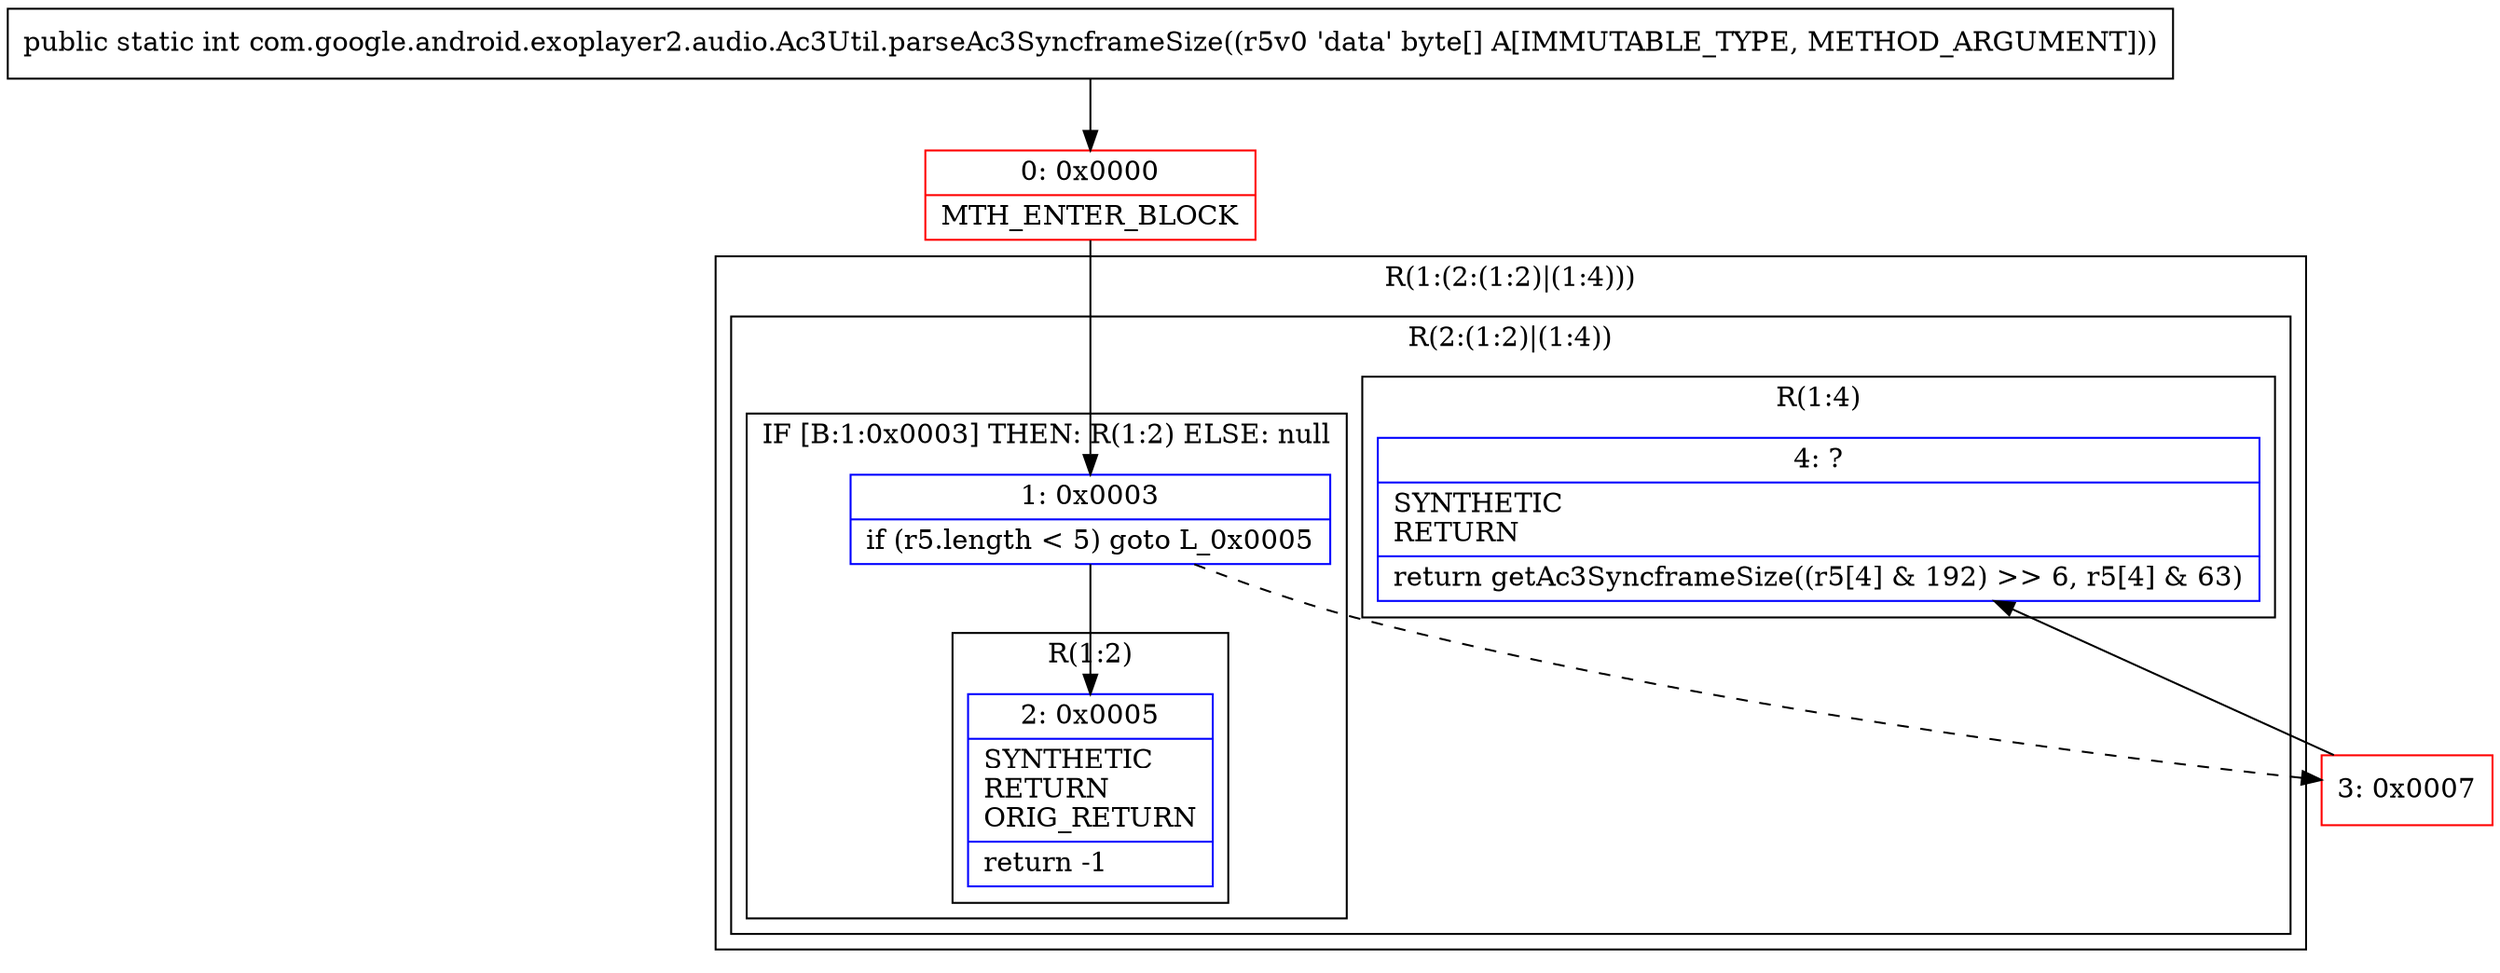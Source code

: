 digraph "CFG forcom.google.android.exoplayer2.audio.Ac3Util.parseAc3SyncframeSize([B)I" {
subgraph cluster_Region_697188602 {
label = "R(1:(2:(1:2)|(1:4)))";
node [shape=record,color=blue];
subgraph cluster_Region_2018273593 {
label = "R(2:(1:2)|(1:4))";
node [shape=record,color=blue];
subgraph cluster_IfRegion_1107484662 {
label = "IF [B:1:0x0003] THEN: R(1:2) ELSE: null";
node [shape=record,color=blue];
Node_1 [shape=record,label="{1\:\ 0x0003|if (r5.length \< 5) goto L_0x0005\l}"];
subgraph cluster_Region_294045875 {
label = "R(1:2)";
node [shape=record,color=blue];
Node_2 [shape=record,label="{2\:\ 0x0005|SYNTHETIC\lRETURN\lORIG_RETURN\l|return \-1\l}"];
}
}
subgraph cluster_Region_1247073257 {
label = "R(1:4)";
node [shape=record,color=blue];
Node_4 [shape=record,label="{4\:\ ?|SYNTHETIC\lRETURN\l|return getAc3SyncframeSize((r5[4] & 192) \>\> 6, r5[4] & 63)\l}"];
}
}
}
Node_0 [shape=record,color=red,label="{0\:\ 0x0000|MTH_ENTER_BLOCK\l}"];
Node_3 [shape=record,color=red,label="{3\:\ 0x0007}"];
MethodNode[shape=record,label="{public static int com.google.android.exoplayer2.audio.Ac3Util.parseAc3SyncframeSize((r5v0 'data' byte[] A[IMMUTABLE_TYPE, METHOD_ARGUMENT])) }"];
MethodNode -> Node_0;
Node_1 -> Node_2;
Node_1 -> Node_3[style=dashed];
Node_0 -> Node_1;
Node_3 -> Node_4;
}

